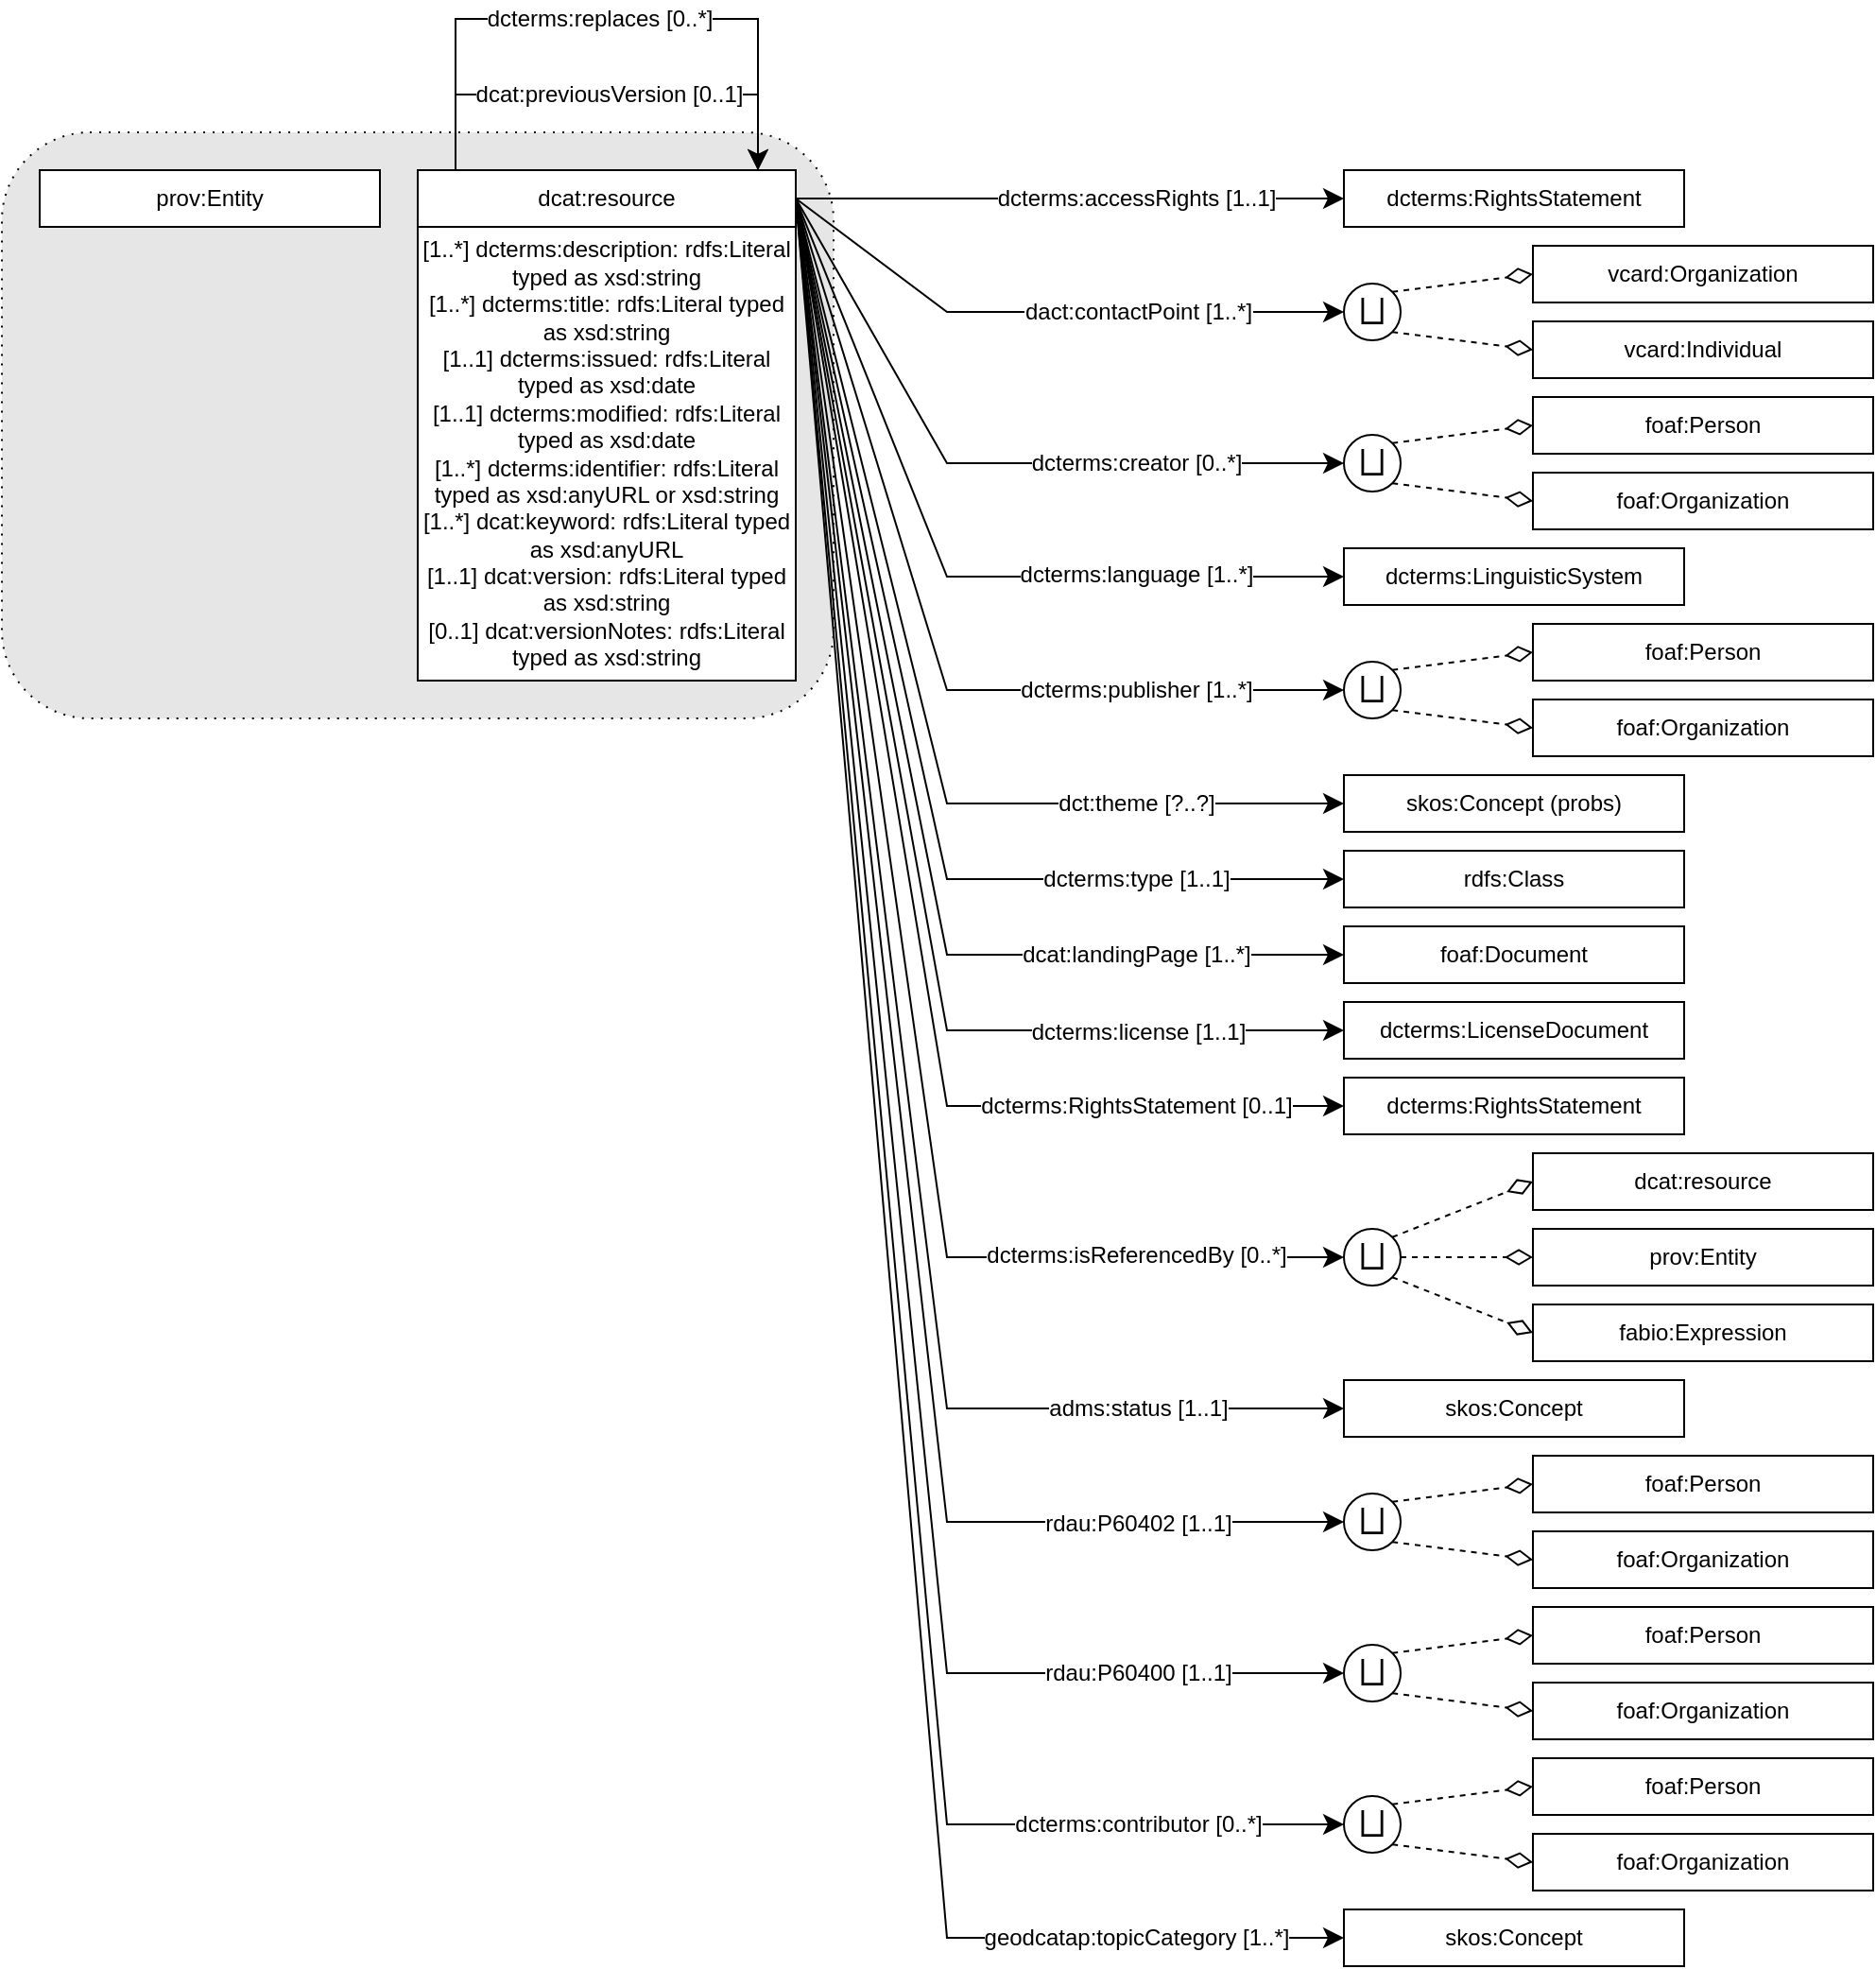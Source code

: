 <mxfile version="26.0.9" pages="2">
  <diagram name="Page-1" id="SzmMwvYjo2_tDRgzkFQ2">
    <mxGraphModel dx="2261" dy="884" grid="1" gridSize="10" guides="1" tooltips="1" connect="1" arrows="1" fold="1" page="1" pageScale="1" pageWidth="827" pageHeight="1169" math="0" shadow="0">
      <root>
        <mxCell id="0" />
        <mxCell id="1" parent="0" />
        <mxCell id="SjGbqMPoIrOMk5xAmUnZ-7" value="" style="rounded=1;whiteSpace=wrap;html=1;snapToPoint=1;points=[[0.1,0],[0.2,0],[0.3,0],[0.4,0],[0.5,0],[0.6,0],[0.7,0],[0.8,0],[0.9,0],[0,0.1],[0,0.3],[0,0.5],[0,0.7],[0,0.9],[0.1,1],[0.2,1],[0.3,1],[0.4,1],[0.5,1],[0.6,1],[0.7,1],[0.8,1],[0.9,1],[1,0.1],[1,0.3],[1,0.5],[1,0.7],[1,0.9]];fillColor=#E6E6E6;dashed=1;dashPattern=1 4;" vertex="1" parent="1">
          <mxGeometry x="-200" y="180" width="440" height="310" as="geometry" />
        </mxCell>
        <mxCell id="umWT4CQzPr7KXGaEn9dq-6" value="" style="endArrow=classic;html=1;exitX=1;exitY=0.5;exitDx=0;exitDy=0;entryX=0;entryY=0.5;entryDx=0;entryDy=0;endSize=8;arcSize=0;rounded=0;" parent="1" source="umWT4CQzPr7KXGaEn9dq-2" target="umWT4CQzPr7KXGaEn9dq-10" edge="1">
          <mxGeometry width="50" height="50" relative="1" as="geometry">
            <mxPoint x="219" y="225" as="sourcePoint" />
            <mxPoint x="409" y="225" as="targetPoint" />
          </mxGeometry>
        </mxCell>
        <mxCell id="umWT4CQzPr7KXGaEn9dq-7" value="&lt;div&gt;dcterms:accessRights [1..1]&lt;/div&gt;" style="text;html=1;align=center;verticalAlign=middle;resizable=0;points=[];labelBackgroundColor=#ffffff;" parent="umWT4CQzPr7KXGaEn9dq-6" vertex="1" connectable="0">
          <mxGeometry x="-0.127" relative="1" as="geometry">
            <mxPoint x="53" as="offset" />
          </mxGeometry>
        </mxCell>
        <mxCell id="umWT4CQzPr7KXGaEn9dq-12" value="" style="endArrow=classic;html=1;exitX=1;exitY=0.5;exitDx=0;exitDy=0;entryX=0;entryY=0.5;entryDx=0;entryDy=0;endSize=8;arcSize=0;rounded=0;" parent="1" source="umWT4CQzPr7KXGaEn9dq-2" target="umWT4CQzPr7KXGaEn9dq-17" edge="1">
          <mxGeometry width="50" height="50" relative="1" as="geometry">
            <mxPoint x="220" y="295" as="sourcePoint" />
            <mxPoint x="410" y="295" as="targetPoint" />
            <Array as="points">
              <mxPoint x="300" y="275" />
            </Array>
          </mxGeometry>
        </mxCell>
        <mxCell id="umWT4CQzPr7KXGaEn9dq-13" value="&lt;div&gt;dact:contactPoint [1..*]&lt;/div&gt;" style="text;html=1;align=center;verticalAlign=middle;resizable=0;points=[];labelBackgroundColor=#ffffff;" parent="umWT4CQzPr7KXGaEn9dq-12" vertex="1" connectable="0">
          <mxGeometry x="-0.127" relative="1" as="geometry">
            <mxPoint x="65" as="offset" />
          </mxGeometry>
        </mxCell>
        <mxCell id="MMTcVOcszVxUp90W63KL-1" value="" style="endArrow=classic;html=1;exitX=1;exitY=0.5;exitDx=0;exitDy=0;endSize=8;arcSize=0;rounded=0;entryX=0;entryY=0.5;entryDx=0;entryDy=0;" parent="1" source="umWT4CQzPr7KXGaEn9dq-2" target="MMTcVOcszVxUp90W63KL-10" edge="1">
          <mxGeometry width="50" height="50" relative="1" as="geometry">
            <mxPoint x="230" y="225" as="sourcePoint" />
            <mxPoint x="480" y="590" as="targetPoint" />
            <Array as="points">
              <mxPoint x="300" y="355" />
            </Array>
          </mxGeometry>
        </mxCell>
        <mxCell id="MMTcVOcszVxUp90W63KL-2" value="&lt;div&gt;dcterms:creator [0..*]&lt;/div&gt;" style="text;html=1;align=center;verticalAlign=middle;resizable=0;points=[];labelBackgroundColor=#ffffff;" parent="MMTcVOcszVxUp90W63KL-1" vertex="1" connectable="0">
          <mxGeometry x="-0.127" relative="1" as="geometry">
            <mxPoint x="99" as="offset" />
          </mxGeometry>
        </mxCell>
        <mxCell id="MMTcVOcszVxUp90W63KL-5" value="foaf:Organization" style="rounded=0;whiteSpace=wrap;html=1;snapToPoint=1;points=[[0.1,0],[0.2,0],[0.3,0],[0.4,0],[0.5,0],[0.6,0],[0.7,0],[0.8,0],[0.9,0],[0,0.1],[0,0.3],[0,0.5],[0,0.7],[0,0.9],[0.1,1],[0.2,1],[0.3,1],[0.4,1],[0.5,1],[0.6,1],[0.7,1],[0.8,1],[0.9,1],[1,0.1],[1,0.3],[1,0.5],[1,0.7],[1,0.9]];" parent="1" vertex="1">
          <mxGeometry x="610" y="360" width="180" height="30" as="geometry" />
        </mxCell>
        <mxCell id="MMTcVOcszVxUp90W63KL-8" value="foaf:Person" style="rounded=0;whiteSpace=wrap;html=1;snapToPoint=1;points=[[0.1,0],[0.2,0],[0.3,0],[0.4,0],[0.5,0],[0.6,0],[0.7,0],[0.8,0],[0.9,0],[0,0.1],[0,0.3],[0,0.5],[0,0.7],[0,0.9],[0.1,1],[0.2,1],[0.3,1],[0.4,1],[0.5,1],[0.6,1],[0.7,1],[0.8,1],[0.9,1],[1,0.1],[1,0.3],[1,0.5],[1,0.7],[1,0.9]];" parent="1" vertex="1">
          <mxGeometry x="610" y="320" width="180" height="30" as="geometry" />
        </mxCell>
        <mxCell id="umWT4CQzPr7KXGaEn9dq-16" value="vcard:Individual" style="rounded=0;whiteSpace=wrap;html=1;snapToPoint=1;points=[[0.1,0],[0.2,0],[0.3,0],[0.4,0],[0.5,0],[0.6,0],[0.7,0],[0.8,0],[0.9,0],[0,0.1],[0,0.3],[0,0.5],[0,0.7],[0,0.9],[0.1,1],[0.2,1],[0.3,1],[0.4,1],[0.5,1],[0.6,1],[0.7,1],[0.8,1],[0.9,1],[1,0.1],[1,0.3],[1,0.5],[1,0.7],[1,0.9]];" parent="1" vertex="1">
          <mxGeometry x="610" y="280" width="180" height="30" as="geometry" />
        </mxCell>
        <mxCell id="umWT4CQzPr7KXGaEn9dq-10" value="dcterms:RightsStatement" style="rounded=0;whiteSpace=wrap;html=1;snapToPoint=1;points=[[0.1,0],[0.2,0],[0.3,0],[0.4,0],[0.5,0],[0.6,0],[0.7,0],[0.8,0],[0.9,0],[0,0.1],[0,0.3],[0,0.5],[0,0.7],[0,0.9],[0.1,1],[0.2,1],[0.3,1],[0.4,1],[0.5,1],[0.6,1],[0.7,1],[0.8,1],[0.9,1],[1,0.1],[1,0.3],[1,0.5],[1,0.7],[1,0.9]];" parent="1" vertex="1">
          <mxGeometry x="510" y="200" width="180" height="30" as="geometry" />
        </mxCell>
        <mxCell id="umWT4CQzPr7KXGaEn9dq-24" value="vcard:Organization" style="rounded=0;whiteSpace=wrap;html=1;snapToPoint=1;points=[[0.1,0],[0.2,0],[0.3,0],[0.4,0],[0.5,0],[0.6,0],[0.7,0],[0.8,0],[0.9,0],[0,0.1],[0,0.3],[0,0.5],[0,0.7],[0,0.9],[0.1,1],[0.2,1],[0.3,1],[0.4,1],[0.5,1],[0.6,1],[0.7,1],[0.8,1],[0.9,1],[1,0.1],[1,0.3],[1,0.5],[1,0.7],[1,0.9]];" parent="1" vertex="1">
          <mxGeometry x="610" y="240" width="180" height="30" as="geometry" />
        </mxCell>
        <mxCell id="Jf8K7NB9ZICqQrIBF7vX-12" value="" style="group" parent="1" vertex="1" connectable="0">
          <mxGeometry x="20" y="200" width="200" height="270" as="geometry" />
        </mxCell>
        <mxCell id="umWT4CQzPr7KXGaEn9dq-1" value="[1..*] dcterms:description:&amp;nbsp;rdfs:Literal typed as xsd:string&lt;div&gt;[1..*] dcterms:title:&amp;nbsp;rdfs:Literal typed as xsd:string&lt;br&gt;&lt;/div&gt;&lt;div&gt;[1..1] dcterms:issued:&amp;nbsp;rdfs:Literal typed as xsd:date&lt;br&gt;&lt;/div&gt;&lt;div&gt;[1..1] dcterms:modified:&amp;nbsp;rdfs:Literal typed as xsd:date&lt;br&gt;&lt;/div&gt;&lt;div&gt;[1..*] dcterms:identifier:&amp;nbsp;rdfs:Literal typed as xsd:anyURL or xsd:string&lt;/div&gt;&lt;div&gt;[1..*] dcat:keyword:&amp;nbsp;rdfs:Literal typed as xsd:anyURL&lt;br&gt;&lt;/div&gt;&lt;div&gt;[1..1] dcat:version:&amp;nbsp;rdfs:Literal typed as xsd:string&lt;br&gt;&lt;/div&gt;&lt;div&gt;[0..1] dcat:versionNotes:&amp;nbsp;rdfs:Literal typed as xsd:string&lt;br&gt;&lt;/div&gt;" style="rounded=0;whiteSpace=wrap;html=1;snapToPoint=1;points=[[0.1,0],[0.2,0],[0.3,0],[0.4,0],[0.5,0],[0.6,0],[0.7,0],[0.8,0],[0.9,0],[0,0.1],[0,0.3],[0,0.5],[0,0.7],[0,0.9],[0.1,1],[0.2,1],[0.3,1],[0.4,1],[0.5,1],[0.6,1],[0.7,1],[0.8,1],[0.9,1],[1,0.1],[1,0.3],[1,0.5],[1,0.7],[1,0.9]];" parent="Jf8K7NB9ZICqQrIBF7vX-12" vertex="1">
          <mxGeometry y="30" width="200" height="240" as="geometry" />
        </mxCell>
        <mxCell id="umWT4CQzPr7KXGaEn9dq-2" value="dcat:resource" style="rounded=0;whiteSpace=wrap;html=1;snapToPoint=1;points=[[0.1,0],[0.2,0],[0.3,0],[0.4,0],[0.5,0],[0.6,0],[0.7,0],[0.8,0],[0.9,0],[0,0.1],[0,0.3],[0,0.5],[0,0.7],[0,0.9],[0.1,1],[0.2,1],[0.3,1],[0.4,1],[0.5,1],[0.6,1],[0.7,1],[0.8,1],[0.9,1],[1,0.1],[1,0.3],[1,0.5],[1,0.7],[1,0.9]];" parent="Jf8K7NB9ZICqQrIBF7vX-12" vertex="1">
          <mxGeometry width="200" height="30" as="geometry" />
        </mxCell>
        <mxCell id="Jf8K7NB9ZICqQrIBF7vX-48" value="" style="endArrow=classic;html=1;exitX=0.1;exitY=0;exitDx=0;exitDy=0;endSize=8;arcSize=0;rounded=0;entryX=0.9;entryY=0;entryDx=0;entryDy=0;" parent="Jf8K7NB9ZICqQrIBF7vX-12" source="umWT4CQzPr7KXGaEn9dq-2" target="umWT4CQzPr7KXGaEn9dq-2" edge="1">
          <mxGeometry width="50" height="50" relative="1" as="geometry">
            <mxPoint x="19.048" y="-110" as="sourcePoint" />
            <mxPoint x="171.429" y="-100" as="targetPoint" />
            <Array as="points">
              <mxPoint x="20" y="-40" />
              <mxPoint x="180" y="-40" />
            </Array>
          </mxGeometry>
        </mxCell>
        <mxCell id="Jf8K7NB9ZICqQrIBF7vX-49" value="&lt;div&gt;dcat:previousVersion [0..1]&lt;/div&gt;" style="text;html=1;align=center;verticalAlign=middle;resizable=0;points=[];labelBackgroundColor=#ffffff;" parent="Jf8K7NB9ZICqQrIBF7vX-48" vertex="1" connectable="0">
          <mxGeometry x="-0.127" relative="1" as="geometry">
            <mxPoint x="16" as="offset" />
          </mxGeometry>
        </mxCell>
        <mxCell id="Jf8K7NB9ZICqQrIBF7vX-50" value="" style="endArrow=classic;html=1;exitX=0.1;exitY=0;exitDx=0;exitDy=0;endSize=8;arcSize=0;rounded=0;entryX=0.9;entryY=0;entryDx=0;entryDy=0;" parent="Jf8K7NB9ZICqQrIBF7vX-12" source="umWT4CQzPr7KXGaEn9dq-2" target="umWT4CQzPr7KXGaEn9dq-2" edge="1">
          <mxGeometry width="50" height="50" relative="1" as="geometry">
            <mxPoint x="29.524" y="10" as="sourcePoint" />
            <mxPoint x="189.524" y="10" as="targetPoint" />
            <Array as="points">
              <mxPoint x="20" y="-80" />
              <mxPoint x="180" y="-80" />
            </Array>
          </mxGeometry>
        </mxCell>
        <mxCell id="Jf8K7NB9ZICqQrIBF7vX-51" value="&lt;div&gt;dcterms:replaces [0..*]&lt;/div&gt;" style="text;html=1;align=center;verticalAlign=middle;resizable=0;points=[];labelBackgroundColor=#ffffff;" parent="Jf8K7NB9ZICqQrIBF7vX-50" vertex="1" connectable="0">
          <mxGeometry x="-0.127" relative="1" as="geometry">
            <mxPoint x="16" as="offset" />
          </mxGeometry>
        </mxCell>
        <mxCell id="Jf8K7NB9ZICqQrIBF7vX-13" value="" style="endArrow=classic;html=1;exitX=1;exitY=0.5;exitDx=0;exitDy=0;entryX=0;entryY=0.5;entryDx=0;entryDy=0;endSize=8;arcSize=0;rounded=0;" parent="1" source="umWT4CQzPr7KXGaEn9dq-2" target="Jf8K7NB9ZICqQrIBF7vX-15" edge="1">
          <mxGeometry width="50" height="50" relative="1" as="geometry">
            <mxPoint x="230" y="415" as="sourcePoint" />
            <mxPoint x="419" y="425" as="targetPoint" />
            <Array as="points">
              <mxPoint x="300" y="415" />
            </Array>
          </mxGeometry>
        </mxCell>
        <mxCell id="Jf8K7NB9ZICqQrIBF7vX-14" value="&lt;div&gt;dcterms:language [1..*]&lt;/div&gt;" style="text;html=1;align=center;verticalAlign=middle;resizable=0;points=[];labelBackgroundColor=#ffffff;" parent="Jf8K7NB9ZICqQrIBF7vX-13" vertex="1" connectable="0">
          <mxGeometry x="-0.127" relative="1" as="geometry">
            <mxPoint x="111" y="27" as="offset" />
          </mxGeometry>
        </mxCell>
        <mxCell id="Jf8K7NB9ZICqQrIBF7vX-15" value="dcterms:LinguisticSystem" style="rounded=0;whiteSpace=wrap;html=1;snapToPoint=1;points=[[0.1,0],[0.2,0],[0.3,0],[0.4,0],[0.5,0],[0.6,0],[0.7,0],[0.8,0],[0.9,0],[0,0.1],[0,0.3],[0,0.5],[0,0.7],[0,0.9],[0.1,1],[0.2,1],[0.3,1],[0.4,1],[0.5,1],[0.6,1],[0.7,1],[0.8,1],[0.9,1],[1,0.1],[1,0.3],[1,0.5],[1,0.7],[1,0.9]];" parent="1" vertex="1">
          <mxGeometry x="510" y="400" width="180" height="30" as="geometry" />
        </mxCell>
        <mxCell id="Jf8K7NB9ZICqQrIBF7vX-16" value="" style="group" parent="1" vertex="1" connectable="0">
          <mxGeometry x="510" y="260" width="30" height="30" as="geometry" />
        </mxCell>
        <mxCell id="umWT4CQzPr7KXGaEn9dq-20" value="" style="endArrow=diamondThin;endSize=12;html=1;fontColor=#000099;exitX=1;exitY=0;exitDx=0;exitDy=0;endFill=0;dashed=1;entryX=0;entryY=0.5;entryDx=0;entryDy=0;arcSize=0;rounded=0;" parent="Jf8K7NB9ZICqQrIBF7vX-16" source="umWT4CQzPr7KXGaEn9dq-17" target="umWT4CQzPr7KXGaEn9dq-24" edge="1">
          <mxGeometry width="50" height="50" relative="1" as="geometry">
            <mxPoint x="-162" y="65" as="sourcePoint" />
            <mxPoint x="53" y="30" as="targetPoint" />
          </mxGeometry>
        </mxCell>
        <mxCell id="umWT4CQzPr7KXGaEn9dq-21" value="" style="endArrow=diamondThin;endSize=12;html=1;fontColor=#000099;exitX=1;exitY=1;exitDx=0;exitDy=0;endFill=0;dashed=1;entryX=0;entryY=0.5;entryDx=0;entryDy=0;arcSize=0;rounded=0;" parent="Jf8K7NB9ZICqQrIBF7vX-16" source="umWT4CQzPr7KXGaEn9dq-17" target="umWT4CQzPr7KXGaEn9dq-16" edge="1">
          <mxGeometry width="50" height="50" relative="1" as="geometry">
            <mxPoint x="21.607" y="54.393" as="sourcePoint" />
            <mxPoint x="53" y="150" as="targetPoint" />
          </mxGeometry>
        </mxCell>
        <mxCell id="umWT4CQzPr7KXGaEn9dq-17" value="&lt;span class=&quot;st&quot;&gt;⨆&lt;/span&gt;" style="ellipse;whiteSpace=wrap;html=1;aspect=fixed;fontSize=17;" parent="Jf8K7NB9ZICqQrIBF7vX-16" vertex="1">
          <mxGeometry width="30" height="30" as="geometry" />
        </mxCell>
        <mxCell id="Jf8K7NB9ZICqQrIBF7vX-17" value="" style="group" parent="1" vertex="1" connectable="0">
          <mxGeometry x="510" y="340" width="30" height="30" as="geometry" />
        </mxCell>
        <mxCell id="MMTcVOcszVxUp90W63KL-11" value="" style="endArrow=diamondThin;endSize=12;html=1;fontColor=#000099;exitX=1;exitY=0;exitDx=0;exitDy=0;endFill=0;dashed=1;entryX=0;entryY=0.5;entryDx=0;entryDy=0;arcSize=0;rounded=0;" parent="Jf8K7NB9ZICqQrIBF7vX-17" source="MMTcVOcszVxUp90W63KL-10" target="MMTcVOcszVxUp90W63KL-8" edge="1">
          <mxGeometry width="50" height="50" relative="1" as="geometry">
            <mxPoint x="-162" y="215" as="sourcePoint" />
            <mxPoint x="53" y="180" as="targetPoint" />
          </mxGeometry>
        </mxCell>
        <mxCell id="MMTcVOcszVxUp90W63KL-12" value="" style="endArrow=diamondThin;endSize=12;html=1;fontColor=#000099;exitX=1;exitY=1;exitDx=0;exitDy=0;endFill=0;dashed=1;entryX=0;entryY=0.5;entryDx=0;entryDy=0;arcSize=0;rounded=0;" parent="Jf8K7NB9ZICqQrIBF7vX-17" source="MMTcVOcszVxUp90W63KL-10" target="MMTcVOcszVxUp90W63KL-5" edge="1">
          <mxGeometry width="50" height="50" relative="1" as="geometry">
            <mxPoint x="21.607" y="204.393" as="sourcePoint" />
            <mxPoint x="53" y="300" as="targetPoint" />
          </mxGeometry>
        </mxCell>
        <mxCell id="MMTcVOcszVxUp90W63KL-10" value="&lt;span class=&quot;st&quot;&gt;⨆&lt;/span&gt;" style="ellipse;whiteSpace=wrap;html=1;aspect=fixed;fontSize=17;" parent="Jf8K7NB9ZICqQrIBF7vX-17" vertex="1">
          <mxGeometry width="30" height="30" as="geometry" />
        </mxCell>
        <mxCell id="Jf8K7NB9ZICqQrIBF7vX-23" value="" style="endArrow=classic;html=1;exitX=1;exitY=0.5;exitDx=0;exitDy=0;endSize=8;arcSize=0;rounded=0;entryX=0;entryY=0.5;entryDx=0;entryDy=0;" parent="1" source="umWT4CQzPr7KXGaEn9dq-2" target="Jf8K7NB9ZICqQrIBF7vX-28" edge="1">
          <mxGeometry width="50" height="50" relative="1" as="geometry">
            <mxPoint x="220" y="334" as="sourcePoint" />
            <mxPoint x="480" y="709" as="targetPoint" />
            <Array as="points">
              <mxPoint x="300" y="475" />
            </Array>
          </mxGeometry>
        </mxCell>
        <mxCell id="Jf8K7NB9ZICqQrIBF7vX-24" value="&lt;div&gt;dcterms:publisher [1..*]&lt;/div&gt;" style="text;html=1;align=center;verticalAlign=middle;resizable=0;points=[];labelBackgroundColor=#ffffff;" parent="Jf8K7NB9ZICqQrIBF7vX-23" vertex="1" connectable="0">
          <mxGeometry x="-0.127" relative="1" as="geometry">
            <mxPoint x="118" y="59" as="offset" />
          </mxGeometry>
        </mxCell>
        <mxCell id="Jf8K7NB9ZICqQrIBF7vX-25" value="foaf:Organization" style="rounded=0;whiteSpace=wrap;html=1;snapToPoint=1;points=[[0.1,0],[0.2,0],[0.3,0],[0.4,0],[0.5,0],[0.6,0],[0.7,0],[0.8,0],[0.9,0],[0,0.1],[0,0.3],[0,0.5],[0,0.7],[0,0.9],[0.1,1],[0.2,1],[0.3,1],[0.4,1],[0.5,1],[0.6,1],[0.7,1],[0.8,1],[0.9,1],[1,0.1],[1,0.3],[1,0.5],[1,0.7],[1,0.9]];" parent="1" vertex="1">
          <mxGeometry x="610" y="480" width="180" height="30" as="geometry" />
        </mxCell>
        <mxCell id="Jf8K7NB9ZICqQrIBF7vX-26" value="foaf:Person" style="rounded=0;whiteSpace=wrap;html=1;snapToPoint=1;points=[[0.1,0],[0.2,0],[0.3,0],[0.4,0],[0.5,0],[0.6,0],[0.7,0],[0.8,0],[0.9,0],[0,0.1],[0,0.3],[0,0.5],[0,0.7],[0,0.9],[0.1,1],[0.2,1],[0.3,1],[0.4,1],[0.5,1],[0.6,1],[0.7,1],[0.8,1],[0.9,1],[1,0.1],[1,0.3],[1,0.5],[1,0.7],[1,0.9]];" parent="1" vertex="1">
          <mxGeometry x="610" y="440" width="180" height="30" as="geometry" />
        </mxCell>
        <mxCell id="Jf8K7NB9ZICqQrIBF7vX-27" value="" style="group" parent="1" vertex="1" connectable="0">
          <mxGeometry x="510" y="460" width="30" height="30" as="geometry" />
        </mxCell>
        <mxCell id="Jf8K7NB9ZICqQrIBF7vX-28" value="&lt;span class=&quot;st&quot;&gt;⨆&lt;/span&gt;" style="ellipse;whiteSpace=wrap;html=1;aspect=fixed;fontSize=17;" parent="Jf8K7NB9ZICqQrIBF7vX-27" vertex="1">
          <mxGeometry width="30" height="30" as="geometry" />
        </mxCell>
        <mxCell id="Jf8K7NB9ZICqQrIBF7vX-29" value="" style="endArrow=diamondThin;endSize=12;html=1;fontColor=#000099;exitX=1;exitY=0;exitDx=0;exitDy=0;endFill=0;dashed=1;entryX=0;entryY=0.5;entryDx=0;entryDy=0;arcSize=0;rounded=0;" parent="1" source="Jf8K7NB9ZICqQrIBF7vX-28" target="Jf8K7NB9ZICqQrIBF7vX-26" edge="1">
          <mxGeometry width="50" height="50" relative="1" as="geometry">
            <mxPoint x="348" y="674" as="sourcePoint" />
            <mxPoint x="563" y="639" as="targetPoint" />
          </mxGeometry>
        </mxCell>
        <mxCell id="Jf8K7NB9ZICqQrIBF7vX-30" value="" style="endArrow=diamondThin;endSize=12;html=1;fontColor=#000099;exitX=1;exitY=1;exitDx=0;exitDy=0;endFill=0;dashed=1;entryX=0;entryY=0.5;entryDx=0;entryDy=0;arcSize=0;rounded=0;" parent="1" source="Jf8K7NB9ZICqQrIBF7vX-28" target="Jf8K7NB9ZICqQrIBF7vX-25" edge="1">
          <mxGeometry width="50" height="50" relative="1" as="geometry">
            <mxPoint x="531.607" y="663.393" as="sourcePoint" />
            <mxPoint x="563" y="759" as="targetPoint" />
          </mxGeometry>
        </mxCell>
        <mxCell id="Jf8K7NB9ZICqQrIBF7vX-31" value="" style="endArrow=classic;html=1;exitX=1;exitY=0.5;exitDx=0;exitDy=0;entryX=0;entryY=0.5;entryDx=0;entryDy=0;endSize=8;arcSize=0;rounded=0;" parent="1" source="umWT4CQzPr7KXGaEn9dq-2" target="Jf8K7NB9ZICqQrIBF7vX-33" edge="1">
          <mxGeometry width="50" height="50" relative="1" as="geometry">
            <mxPoint x="220" y="330" as="sourcePoint" />
            <mxPoint x="419" y="540" as="targetPoint" />
            <Array as="points">
              <mxPoint x="300" y="535" />
            </Array>
          </mxGeometry>
        </mxCell>
        <mxCell id="Jf8K7NB9ZICqQrIBF7vX-32" value="&lt;div&gt;dct:theme [?..?]&lt;/div&gt;" style="text;html=1;align=center;verticalAlign=middle;resizable=0;points=[];labelBackgroundColor=#ffffff;" parent="Jf8K7NB9ZICqQrIBF7vX-31" vertex="1" connectable="0">
          <mxGeometry x="-0.127" relative="1" as="geometry">
            <mxPoint x="123" y="91" as="offset" />
          </mxGeometry>
        </mxCell>
        <mxCell id="Jf8K7NB9ZICqQrIBF7vX-33" value="skos:Concept (probs)" style="rounded=0;whiteSpace=wrap;html=1;snapToPoint=1;points=[[0.1,0],[0.2,0],[0.3,0],[0.4,0],[0.5,0],[0.6,0],[0.7,0],[0.8,0],[0.9,0],[0,0.1],[0,0.3],[0,0.5],[0,0.7],[0,0.9],[0.1,1],[0.2,1],[0.3,1],[0.4,1],[0.5,1],[0.6,1],[0.7,1],[0.8,1],[0.9,1],[1,0.1],[1,0.3],[1,0.5],[1,0.7],[1,0.9]];" parent="1" vertex="1">
          <mxGeometry x="510" y="520" width="180" height="30" as="geometry" />
        </mxCell>
        <mxCell id="Jf8K7NB9ZICqQrIBF7vX-34" value="" style="endArrow=classic;html=1;exitX=1;exitY=0.5;exitDx=0;exitDy=0;entryX=0;entryY=0.5;entryDx=0;entryDy=0;endSize=8;arcSize=0;rounded=0;" parent="1" source="umWT4CQzPr7KXGaEn9dq-2" target="Jf8K7NB9ZICqQrIBF7vX-36" edge="1">
          <mxGeometry width="50" height="50" relative="1" as="geometry">
            <mxPoint x="220" y="255" as="sourcePoint" />
            <mxPoint x="419" y="580" as="targetPoint" />
            <Array as="points">
              <mxPoint x="300" y="575" />
            </Array>
          </mxGeometry>
        </mxCell>
        <mxCell id="Jf8K7NB9ZICqQrIBF7vX-35" value="&lt;div&gt;dcterms:type [1..1]&lt;/div&gt;" style="text;html=1;align=center;verticalAlign=middle;resizable=0;points=[];labelBackgroundColor=#ffffff;" parent="Jf8K7NB9ZICqQrIBF7vX-34" vertex="1" connectable="0">
          <mxGeometry x="-0.127" relative="1" as="geometry">
            <mxPoint x="125" y="113" as="offset" />
          </mxGeometry>
        </mxCell>
        <mxCell id="Jf8K7NB9ZICqQrIBF7vX-36" value="rdfs:Class" style="rounded=0;whiteSpace=wrap;html=1;snapToPoint=1;points=[[0.1,0],[0.2,0],[0.3,0],[0.4,0],[0.5,0],[0.6,0],[0.7,0],[0.8,0],[0.9,0],[0,0.1],[0,0.3],[0,0.5],[0,0.7],[0,0.9],[0.1,1],[0.2,1],[0.3,1],[0.4,1],[0.5,1],[0.6,1],[0.7,1],[0.8,1],[0.9,1],[1,0.1],[1,0.3],[1,0.5],[1,0.7],[1,0.9]];" parent="1" vertex="1">
          <mxGeometry x="510" y="560" width="180" height="30" as="geometry" />
        </mxCell>
        <mxCell id="Jf8K7NB9ZICqQrIBF7vX-37" value="" style="endArrow=classic;html=1;exitX=1;exitY=0.5;exitDx=0;exitDy=0;entryX=0;entryY=0.5;entryDx=0;entryDy=0;endSize=8;arcSize=0;rounded=0;" parent="1" source="umWT4CQzPr7KXGaEn9dq-2" target="Jf8K7NB9ZICqQrIBF7vX-39" edge="1">
          <mxGeometry width="50" height="50" relative="1" as="geometry">
            <mxPoint x="220" y="254" as="sourcePoint" />
            <mxPoint x="419" y="619" as="targetPoint" />
            <Array as="points">
              <mxPoint x="300" y="615" />
            </Array>
          </mxGeometry>
        </mxCell>
        <mxCell id="Jf8K7NB9ZICqQrIBF7vX-38" value="&lt;div&gt;dcat:landingPage [1..*]&lt;/div&gt;" style="text;html=1;align=center;verticalAlign=middle;resizable=0;points=[];labelBackgroundColor=#ffffff;" parent="Jf8K7NB9ZICqQrIBF7vX-37" vertex="1" connectable="0">
          <mxGeometry x="-0.127" relative="1" as="geometry">
            <mxPoint x="127" y="135" as="offset" />
          </mxGeometry>
        </mxCell>
        <mxCell id="Jf8K7NB9ZICqQrIBF7vX-39" value="foaf:Document" style="rounded=0;whiteSpace=wrap;html=1;snapToPoint=1;points=[[0.1,0],[0.2,0],[0.3,0],[0.4,0],[0.5,0],[0.6,0],[0.7,0],[0.8,0],[0.9,0],[0,0.1],[0,0.3],[0,0.5],[0,0.7],[0,0.9],[0.1,1],[0.2,1],[0.3,1],[0.4,1],[0.5,1],[0.6,1],[0.7,1],[0.8,1],[0.9,1],[1,0.1],[1,0.3],[1,0.5],[1,0.7],[1,0.9]];" parent="1" vertex="1">
          <mxGeometry x="510" y="600" width="180" height="30" as="geometry" />
        </mxCell>
        <mxCell id="Jf8K7NB9ZICqQrIBF7vX-40" value="" style="endArrow=classic;html=1;exitX=1;exitY=0.5;exitDx=0;exitDy=0;entryX=0;entryY=0.5;entryDx=0;entryDy=0;endSize=8;arcSize=0;rounded=0;" parent="1" source="umWT4CQzPr7KXGaEn9dq-2" target="Jf8K7NB9ZICqQrIBF7vX-42" edge="1">
          <mxGeometry width="50" height="50" relative="1" as="geometry">
            <mxPoint x="220" y="256" as="sourcePoint" />
            <mxPoint x="419" y="660" as="targetPoint" />
            <Array as="points">
              <mxPoint x="300" y="655" />
            </Array>
          </mxGeometry>
        </mxCell>
        <mxCell id="Jf8K7NB9ZICqQrIBF7vX-41" value="&lt;div&gt;dcterms:license [1..1]&lt;/div&gt;" style="text;html=1;align=center;verticalAlign=middle;resizable=0;points=[];labelBackgroundColor=#ffffff;" parent="Jf8K7NB9ZICqQrIBF7vX-40" vertex="1" connectable="0">
          <mxGeometry x="-0.127" relative="1" as="geometry">
            <mxPoint x="129" y="158" as="offset" />
          </mxGeometry>
        </mxCell>
        <mxCell id="Jf8K7NB9ZICqQrIBF7vX-42" value="dcterms:LicenseDocument" style="rounded=0;whiteSpace=wrap;html=1;snapToPoint=1;points=[[0.1,0],[0.2,0],[0.3,0],[0.4,0],[0.5,0],[0.6,0],[0.7,0],[0.8,0],[0.9,0],[0,0.1],[0,0.3],[0,0.5],[0,0.7],[0,0.9],[0.1,1],[0.2,1],[0.3,1],[0.4,1],[0.5,1],[0.6,1],[0.7,1],[0.8,1],[0.9,1],[1,0.1],[1,0.3],[1,0.5],[1,0.7],[1,0.9]];" parent="1" vertex="1">
          <mxGeometry x="510" y="640" width="180" height="30" as="geometry" />
        </mxCell>
        <mxCell id="Jf8K7NB9ZICqQrIBF7vX-43" value="" style="endArrow=classic;html=1;exitX=1;exitY=0.5;exitDx=0;exitDy=0;entryX=0;entryY=0.5;entryDx=0;entryDy=0;endSize=8;arcSize=0;rounded=0;" parent="1" source="umWT4CQzPr7KXGaEn9dq-2" target="Jf8K7NB9ZICqQrIBF7vX-45" edge="1">
          <mxGeometry width="50" height="50" relative="1" as="geometry">
            <mxPoint x="220" y="255" as="sourcePoint" />
            <mxPoint x="419" y="700" as="targetPoint" />
            <Array as="points">
              <mxPoint x="300" y="695" />
            </Array>
          </mxGeometry>
        </mxCell>
        <mxCell id="Jf8K7NB9ZICqQrIBF7vX-44" value="&lt;div&gt;dcterms:RightsStatement [0..1]&lt;/div&gt;" style="text;html=1;align=center;verticalAlign=middle;resizable=0;points=[];labelBackgroundColor=#ffffff;" parent="Jf8K7NB9ZICqQrIBF7vX-43" vertex="1" connectable="0">
          <mxGeometry x="-0.127" relative="1" as="geometry">
            <mxPoint x="130" y="180" as="offset" />
          </mxGeometry>
        </mxCell>
        <mxCell id="Jf8K7NB9ZICqQrIBF7vX-45" value="dcterms:RightsStatement" style="rounded=0;whiteSpace=wrap;html=1;snapToPoint=1;points=[[0.1,0],[0.2,0],[0.3,0],[0.4,0],[0.5,0],[0.6,0],[0.7,0],[0.8,0],[0.9,0],[0,0.1],[0,0.3],[0,0.5],[0,0.7],[0,0.9],[0.1,1],[0.2,1],[0.3,1],[0.4,1],[0.5,1],[0.6,1],[0.7,1],[0.8,1],[0.9,1],[1,0.1],[1,0.3],[1,0.5],[1,0.7],[1,0.9]];" parent="1" vertex="1">
          <mxGeometry x="510" y="680" width="180" height="30" as="geometry" />
        </mxCell>
        <mxCell id="Jf8K7NB9ZICqQrIBF7vX-46" value="" style="endArrow=classic;html=1;exitX=1;exitY=0.5;exitDx=0;exitDy=0;entryX=0;entryY=0.5;entryDx=0;entryDy=0;endSize=8;arcSize=0;rounded=0;" parent="1" source="umWT4CQzPr7KXGaEn9dq-2" edge="1" target="SjGbqMPoIrOMk5xAmUnZ-4">
          <mxGeometry width="50" height="50" relative="1" as="geometry">
            <mxPoint x="220" y="255" as="sourcePoint" />
            <mxPoint x="510" y="735" as="targetPoint" />
            <Array as="points">
              <mxPoint x="300" y="775" />
            </Array>
          </mxGeometry>
        </mxCell>
        <mxCell id="Jf8K7NB9ZICqQrIBF7vX-47" value="&lt;div&gt;dcterms:isReferencedBy [0..*]&lt;/div&gt;" style="text;html=1;align=center;verticalAlign=middle;resizable=0;points=[];labelBackgroundColor=#ffffff;" parent="Jf8K7NB9ZICqQrIBF7vX-46" vertex="1" connectable="0">
          <mxGeometry x="-0.127" relative="1" as="geometry">
            <mxPoint x="132" y="224" as="offset" />
          </mxGeometry>
        </mxCell>
        <mxCell id="SjGbqMPoIrOMk5xAmUnZ-1" value="prov:Entity" style="rounded=0;whiteSpace=wrap;html=1;snapToPoint=1;points=[[0.1,0],[0.2,0],[0.3,0],[0.4,0],[0.5,0],[0.6,0],[0.7,0],[0.8,0],[0.9,0],[0,0.1],[0,0.3],[0,0.5],[0,0.7],[0,0.9],[0.1,1],[0.2,1],[0.3,1],[0.4,1],[0.5,1],[0.6,1],[0.7,1],[0.8,1],[0.9,1],[1,0.1],[1,0.3],[1,0.5],[1,0.7],[1,0.9]];" vertex="1" parent="1">
          <mxGeometry x="610" y="760" width="180" height="30" as="geometry" />
        </mxCell>
        <mxCell id="SjGbqMPoIrOMk5xAmUnZ-2" value="dcat:resource" style="rounded=0;whiteSpace=wrap;html=1;snapToPoint=1;points=[[0.1,0],[0.2,0],[0.3,0],[0.4,0],[0.5,0],[0.6,0],[0.7,0],[0.8,0],[0.9,0],[0,0.1],[0,0.3],[0,0.5],[0,0.7],[0,0.9],[0.1,1],[0.2,1],[0.3,1],[0.4,1],[0.5,1],[0.6,1],[0.7,1],[0.8,1],[0.9,1],[1,0.1],[1,0.3],[1,0.5],[1,0.7],[1,0.9]];" vertex="1" parent="1">
          <mxGeometry x="610" y="720" width="180" height="30" as="geometry" />
        </mxCell>
        <mxCell id="SjGbqMPoIrOMk5xAmUnZ-3" value="" style="group" vertex="1" connectable="0" parent="1">
          <mxGeometry x="510" y="760" width="30" height="30" as="geometry" />
        </mxCell>
        <mxCell id="SjGbqMPoIrOMk5xAmUnZ-4" value="&lt;span class=&quot;st&quot;&gt;⨆&lt;/span&gt;" style="ellipse;whiteSpace=wrap;html=1;aspect=fixed;fontSize=17;" vertex="1" parent="SjGbqMPoIrOMk5xAmUnZ-3">
          <mxGeometry width="30" height="30" as="geometry" />
        </mxCell>
        <mxCell id="SjGbqMPoIrOMk5xAmUnZ-5" value="" style="endArrow=diamondThin;endSize=12;html=1;fontColor=#000099;exitX=1;exitY=0;exitDx=0;exitDy=0;endFill=0;dashed=1;entryX=0;entryY=0.5;entryDx=0;entryDy=0;arcSize=0;rounded=0;" edge="1" parent="1" source="SjGbqMPoIrOMk5xAmUnZ-4" target="SjGbqMPoIrOMk5xAmUnZ-2">
          <mxGeometry width="50" height="50" relative="1" as="geometry">
            <mxPoint x="348" y="954" as="sourcePoint" />
            <mxPoint x="563" y="919" as="targetPoint" />
          </mxGeometry>
        </mxCell>
        <mxCell id="SjGbqMPoIrOMk5xAmUnZ-6" value="" style="endArrow=diamondThin;endSize=12;html=1;fontColor=#000099;exitX=1;exitY=0.5;exitDx=0;exitDy=0;endFill=0;dashed=1;entryX=0;entryY=0.5;entryDx=0;entryDy=0;arcSize=0;rounded=0;" edge="1" parent="1" source="SjGbqMPoIrOMk5xAmUnZ-4" target="SjGbqMPoIrOMk5xAmUnZ-1">
          <mxGeometry width="50" height="50" relative="1" as="geometry">
            <mxPoint x="531.607" y="943.393" as="sourcePoint" />
            <mxPoint x="563" y="1039" as="targetPoint" />
          </mxGeometry>
        </mxCell>
        <mxCell id="SjGbqMPoIrOMk5xAmUnZ-16" value="fabio:Expression" style="rounded=0;whiteSpace=wrap;html=1;snapToPoint=1;points=[[0.1,0],[0.2,0],[0.3,0],[0.4,0],[0.5,0],[0.6,0],[0.7,0],[0.8,0],[0.9,0],[0,0.1],[0,0.3],[0,0.5],[0,0.7],[0,0.9],[0.1,1],[0.2,1],[0.3,1],[0.4,1],[0.5,1],[0.6,1],[0.7,1],[0.8,1],[0.9,1],[1,0.1],[1,0.3],[1,0.5],[1,0.7],[1,0.9]];" vertex="1" parent="1">
          <mxGeometry x="610" y="800" width="180" height="30" as="geometry" />
        </mxCell>
        <mxCell id="SjGbqMPoIrOMk5xAmUnZ-17" value="" style="endArrow=diamondThin;endSize=12;html=1;fontColor=#000099;exitX=1;exitY=1;exitDx=0;exitDy=0;endFill=0;dashed=1;entryX=0;entryY=0.5;entryDx=0;entryDy=0;arcSize=0;rounded=0;" edge="1" parent="1" target="SjGbqMPoIrOMk5xAmUnZ-16" source="SjGbqMPoIrOMk5xAmUnZ-4">
          <mxGeometry width="50" height="50" relative="1" as="geometry">
            <mxPoint x="536" y="806" as="sourcePoint" />
            <mxPoint x="563" y="1079" as="targetPoint" />
          </mxGeometry>
        </mxCell>
        <mxCell id="SjGbqMPoIrOMk5xAmUnZ-18" value="" style="endArrow=classic;html=1;exitX=1;exitY=0.5;exitDx=0;exitDy=0;entryX=0;entryY=0.5;entryDx=0;entryDy=0;endSize=8;arcSize=0;rounded=0;" edge="1" parent="1" target="SjGbqMPoIrOMk5xAmUnZ-20" source="umWT4CQzPr7KXGaEn9dq-2">
          <mxGeometry width="50" height="50" relative="1" as="geometry">
            <mxPoint x="220" y="535" as="sourcePoint" />
            <mxPoint x="419" y="860" as="targetPoint" />
            <Array as="points">
              <mxPoint x="300" y="855" />
            </Array>
          </mxGeometry>
        </mxCell>
        <mxCell id="SjGbqMPoIrOMk5xAmUnZ-19" value="&lt;div&gt;adms:status [1..1]&lt;/div&gt;" style="text;html=1;align=center;verticalAlign=middle;resizable=0;points=[];labelBackgroundColor=#ffffff;" vertex="1" connectable="0" parent="SjGbqMPoIrOMk5xAmUnZ-18">
          <mxGeometry x="-0.127" relative="1" as="geometry">
            <mxPoint x="134" y="270" as="offset" />
          </mxGeometry>
        </mxCell>
        <mxCell id="SjGbqMPoIrOMk5xAmUnZ-20" value="skos:Concept" style="rounded=0;whiteSpace=wrap;html=1;snapToPoint=1;points=[[0.1,0],[0.2,0],[0.3,0],[0.4,0],[0.5,0],[0.6,0],[0.7,0],[0.8,0],[0.9,0],[0,0.1],[0,0.3],[0,0.5],[0,0.7],[0,0.9],[0.1,1],[0.2,1],[0.3,1],[0.4,1],[0.5,1],[0.6,1],[0.7,1],[0.8,1],[0.9,1],[1,0.1],[1,0.3],[1,0.5],[1,0.7],[1,0.9]];" vertex="1" parent="1">
          <mxGeometry x="510" y="840" width="180" height="30" as="geometry" />
        </mxCell>
        <mxCell id="SjGbqMPoIrOMk5xAmUnZ-24" value="" style="endArrow=classic;html=1;exitX=1;exitY=0.5;exitDx=0;exitDy=0;endSize=8;arcSize=0;rounded=0;entryX=0;entryY=0.5;entryDx=0;entryDy=0;" edge="1" parent="1" target="SjGbqMPoIrOMk5xAmUnZ-29" source="umWT4CQzPr7KXGaEn9dq-2">
          <mxGeometry width="50" height="50" relative="1" as="geometry">
            <mxPoint x="220" y="655" as="sourcePoint" />
            <mxPoint x="480" y="1149" as="targetPoint" />
            <Array as="points">
              <mxPoint x="300" y="915" />
            </Array>
          </mxGeometry>
        </mxCell>
        <mxCell id="SjGbqMPoIrOMk5xAmUnZ-25" value="&lt;div&gt;rdau:P60402 [1..1]&lt;/div&gt;" style="text;html=1;align=center;verticalAlign=middle;resizable=0;points=[];labelBackgroundColor=#ffffff;" vertex="1" connectable="0" parent="SjGbqMPoIrOMk5xAmUnZ-24">
          <mxGeometry x="-0.127" relative="1" as="geometry">
            <mxPoint x="135" y="304" as="offset" />
          </mxGeometry>
        </mxCell>
        <mxCell id="SjGbqMPoIrOMk5xAmUnZ-26" value="foaf:Organization" style="rounded=0;whiteSpace=wrap;html=1;snapToPoint=1;points=[[0.1,0],[0.2,0],[0.3,0],[0.4,0],[0.5,0],[0.6,0],[0.7,0],[0.8,0],[0.9,0],[0,0.1],[0,0.3],[0,0.5],[0,0.7],[0,0.9],[0.1,1],[0.2,1],[0.3,1],[0.4,1],[0.5,1],[0.6,1],[0.7,1],[0.8,1],[0.9,1],[1,0.1],[1,0.3],[1,0.5],[1,0.7],[1,0.9]];" vertex="1" parent="1">
          <mxGeometry x="610" y="920" width="180" height="30" as="geometry" />
        </mxCell>
        <mxCell id="SjGbqMPoIrOMk5xAmUnZ-27" value="foaf:Person" style="rounded=0;whiteSpace=wrap;html=1;snapToPoint=1;points=[[0.1,0],[0.2,0],[0.3,0],[0.4,0],[0.5,0],[0.6,0],[0.7,0],[0.8,0],[0.9,0],[0,0.1],[0,0.3],[0,0.5],[0,0.7],[0,0.9],[0.1,1],[0.2,1],[0.3,1],[0.4,1],[0.5,1],[0.6,1],[0.7,1],[0.8,1],[0.9,1],[1,0.1],[1,0.3],[1,0.5],[1,0.7],[1,0.9]];" vertex="1" parent="1">
          <mxGeometry x="610" y="880" width="180" height="30" as="geometry" />
        </mxCell>
        <mxCell id="SjGbqMPoIrOMk5xAmUnZ-28" value="" style="group" vertex="1" connectable="0" parent="1">
          <mxGeometry x="510" y="900" width="30" height="30" as="geometry" />
        </mxCell>
        <mxCell id="SjGbqMPoIrOMk5xAmUnZ-29" value="&lt;span class=&quot;st&quot;&gt;⨆&lt;/span&gt;" style="ellipse;whiteSpace=wrap;html=1;aspect=fixed;fontSize=17;" vertex="1" parent="SjGbqMPoIrOMk5xAmUnZ-28">
          <mxGeometry width="30" height="30" as="geometry" />
        </mxCell>
        <mxCell id="SjGbqMPoIrOMk5xAmUnZ-30" value="" style="endArrow=diamondThin;endSize=12;html=1;fontColor=#000099;exitX=1;exitY=0;exitDx=0;exitDy=0;endFill=0;dashed=1;entryX=0;entryY=0.5;entryDx=0;entryDy=0;arcSize=0;rounded=0;" edge="1" parent="1" source="SjGbqMPoIrOMk5xAmUnZ-29" target="SjGbqMPoIrOMk5xAmUnZ-27">
          <mxGeometry width="50" height="50" relative="1" as="geometry">
            <mxPoint x="348" y="1114" as="sourcePoint" />
            <mxPoint x="563" y="1079" as="targetPoint" />
          </mxGeometry>
        </mxCell>
        <mxCell id="SjGbqMPoIrOMk5xAmUnZ-31" value="" style="endArrow=diamondThin;endSize=12;html=1;fontColor=#000099;exitX=1;exitY=1;exitDx=0;exitDy=0;endFill=0;dashed=1;entryX=0;entryY=0.5;entryDx=0;entryDy=0;arcSize=0;rounded=0;" edge="1" parent="1" source="SjGbqMPoIrOMk5xAmUnZ-29" target="SjGbqMPoIrOMk5xAmUnZ-26">
          <mxGeometry width="50" height="50" relative="1" as="geometry">
            <mxPoint x="531.607" y="1103.393" as="sourcePoint" />
            <mxPoint x="563" y="1199" as="targetPoint" />
          </mxGeometry>
        </mxCell>
        <mxCell id="SjGbqMPoIrOMk5xAmUnZ-32" value="" style="endArrow=classic;html=1;exitX=1;exitY=0.5;exitDx=0;exitDy=0;endSize=8;arcSize=0;rounded=0;entryX=0;entryY=0.5;entryDx=0;entryDy=0;" edge="1" parent="1" target="SjGbqMPoIrOMk5xAmUnZ-37" source="umWT4CQzPr7KXGaEn9dq-2">
          <mxGeometry width="50" height="50" relative="1" as="geometry">
            <mxPoint x="220" y="735" as="sourcePoint" />
            <mxPoint x="480" y="1229" as="targetPoint" />
            <Array as="points">
              <mxPoint x="300" y="995" />
            </Array>
          </mxGeometry>
        </mxCell>
        <mxCell id="SjGbqMPoIrOMk5xAmUnZ-33" value="&lt;div&gt;rdau:P60400 [1..1]&lt;/div&gt;" style="text;html=1;align=center;verticalAlign=middle;resizable=0;points=[];labelBackgroundColor=#ffffff;" vertex="1" connectable="0" parent="SjGbqMPoIrOMk5xAmUnZ-32">
          <mxGeometry x="-0.127" relative="1" as="geometry">
            <mxPoint x="136" y="348" as="offset" />
          </mxGeometry>
        </mxCell>
        <mxCell id="SjGbqMPoIrOMk5xAmUnZ-34" value="foaf:Organization" style="rounded=0;whiteSpace=wrap;html=1;snapToPoint=1;points=[[0.1,0],[0.2,0],[0.3,0],[0.4,0],[0.5,0],[0.6,0],[0.7,0],[0.8,0],[0.9,0],[0,0.1],[0,0.3],[0,0.5],[0,0.7],[0,0.9],[0.1,1],[0.2,1],[0.3,1],[0.4,1],[0.5,1],[0.6,1],[0.7,1],[0.8,1],[0.9,1],[1,0.1],[1,0.3],[1,0.5],[1,0.7],[1,0.9]];" vertex="1" parent="1">
          <mxGeometry x="610" y="1000" width="180" height="30" as="geometry" />
        </mxCell>
        <mxCell id="SjGbqMPoIrOMk5xAmUnZ-35" value="foaf:Person" style="rounded=0;whiteSpace=wrap;html=1;snapToPoint=1;points=[[0.1,0],[0.2,0],[0.3,0],[0.4,0],[0.5,0],[0.6,0],[0.7,0],[0.8,0],[0.9,0],[0,0.1],[0,0.3],[0,0.5],[0,0.7],[0,0.9],[0.1,1],[0.2,1],[0.3,1],[0.4,1],[0.5,1],[0.6,1],[0.7,1],[0.8,1],[0.9,1],[1,0.1],[1,0.3],[1,0.5],[1,0.7],[1,0.9]];" vertex="1" parent="1">
          <mxGeometry x="610" y="960" width="180" height="30" as="geometry" />
        </mxCell>
        <mxCell id="SjGbqMPoIrOMk5xAmUnZ-36" value="" style="group" vertex="1" connectable="0" parent="1">
          <mxGeometry x="510" y="980" width="30" height="30" as="geometry" />
        </mxCell>
        <mxCell id="SjGbqMPoIrOMk5xAmUnZ-37" value="&lt;span class=&quot;st&quot;&gt;⨆&lt;/span&gt;" style="ellipse;whiteSpace=wrap;html=1;aspect=fixed;fontSize=17;" vertex="1" parent="SjGbqMPoIrOMk5xAmUnZ-36">
          <mxGeometry width="30" height="30" as="geometry" />
        </mxCell>
        <mxCell id="SjGbqMPoIrOMk5xAmUnZ-38" value="" style="endArrow=diamondThin;endSize=12;html=1;fontColor=#000099;exitX=1;exitY=0;exitDx=0;exitDy=0;endFill=0;dashed=1;entryX=0;entryY=0.5;entryDx=0;entryDy=0;arcSize=0;rounded=0;" edge="1" parent="1" source="SjGbqMPoIrOMk5xAmUnZ-37" target="SjGbqMPoIrOMk5xAmUnZ-35">
          <mxGeometry width="50" height="50" relative="1" as="geometry">
            <mxPoint x="348" y="1194" as="sourcePoint" />
            <mxPoint x="563" y="1159" as="targetPoint" />
          </mxGeometry>
        </mxCell>
        <mxCell id="SjGbqMPoIrOMk5xAmUnZ-39" value="" style="endArrow=diamondThin;endSize=12;html=1;fontColor=#000099;exitX=1;exitY=1;exitDx=0;exitDy=0;endFill=0;dashed=1;entryX=0;entryY=0.5;entryDx=0;entryDy=0;arcSize=0;rounded=0;" edge="1" parent="1" source="SjGbqMPoIrOMk5xAmUnZ-37" target="SjGbqMPoIrOMk5xAmUnZ-34">
          <mxGeometry width="50" height="50" relative="1" as="geometry">
            <mxPoint x="531.607" y="1183.393" as="sourcePoint" />
            <mxPoint x="563" y="1279" as="targetPoint" />
          </mxGeometry>
        </mxCell>
        <mxCell id="SjGbqMPoIrOMk5xAmUnZ-40" value="" style="endArrow=classic;html=1;exitX=1;exitY=0.5;exitDx=0;exitDy=0;endSize=8;arcSize=0;rounded=0;entryX=0;entryY=0.5;entryDx=0;entryDy=0;" edge="1" parent="1" target="SjGbqMPoIrOMk5xAmUnZ-45" source="umWT4CQzPr7KXGaEn9dq-2">
          <mxGeometry width="50" height="50" relative="1" as="geometry">
            <mxPoint x="220" y="815" as="sourcePoint" />
            <mxPoint x="480" y="1309" as="targetPoint" />
            <Array as="points">
              <mxPoint x="300" y="1075" />
            </Array>
          </mxGeometry>
        </mxCell>
        <mxCell id="SjGbqMPoIrOMk5xAmUnZ-41" value="&lt;div&gt;dcterms:contributor [0..*]&lt;/div&gt;" style="text;html=1;align=center;verticalAlign=middle;resizable=0;points=[];labelBackgroundColor=#ffffff;" vertex="1" connectable="0" parent="SjGbqMPoIrOMk5xAmUnZ-40">
          <mxGeometry x="-0.127" relative="1" as="geometry">
            <mxPoint x="137" y="393" as="offset" />
          </mxGeometry>
        </mxCell>
        <mxCell id="SjGbqMPoIrOMk5xAmUnZ-42" value="foaf:Organization" style="rounded=0;whiteSpace=wrap;html=1;snapToPoint=1;points=[[0.1,0],[0.2,0],[0.3,0],[0.4,0],[0.5,0],[0.6,0],[0.7,0],[0.8,0],[0.9,0],[0,0.1],[0,0.3],[0,0.5],[0,0.7],[0,0.9],[0.1,1],[0.2,1],[0.3,1],[0.4,1],[0.5,1],[0.6,1],[0.7,1],[0.8,1],[0.9,1],[1,0.1],[1,0.3],[1,0.5],[1,0.7],[1,0.9]];" vertex="1" parent="1">
          <mxGeometry x="610" y="1080" width="180" height="30" as="geometry" />
        </mxCell>
        <mxCell id="SjGbqMPoIrOMk5xAmUnZ-43" value="foaf:Person" style="rounded=0;whiteSpace=wrap;html=1;snapToPoint=1;points=[[0.1,0],[0.2,0],[0.3,0],[0.4,0],[0.5,0],[0.6,0],[0.7,0],[0.8,0],[0.9,0],[0,0.1],[0,0.3],[0,0.5],[0,0.7],[0,0.9],[0.1,1],[0.2,1],[0.3,1],[0.4,1],[0.5,1],[0.6,1],[0.7,1],[0.8,1],[0.9,1],[1,0.1],[1,0.3],[1,0.5],[1,0.7],[1,0.9]];" vertex="1" parent="1">
          <mxGeometry x="610" y="1040" width="180" height="30" as="geometry" />
        </mxCell>
        <mxCell id="SjGbqMPoIrOMk5xAmUnZ-44" value="" style="group" vertex="1" connectable="0" parent="1">
          <mxGeometry x="510" y="1060" width="30" height="30" as="geometry" />
        </mxCell>
        <mxCell id="SjGbqMPoIrOMk5xAmUnZ-45" value="&lt;span class=&quot;st&quot;&gt;⨆&lt;/span&gt;" style="ellipse;whiteSpace=wrap;html=1;aspect=fixed;fontSize=17;" vertex="1" parent="SjGbqMPoIrOMk5xAmUnZ-44">
          <mxGeometry width="30" height="30" as="geometry" />
        </mxCell>
        <mxCell id="SjGbqMPoIrOMk5xAmUnZ-46" value="" style="endArrow=diamondThin;endSize=12;html=1;fontColor=#000099;exitX=1;exitY=0;exitDx=0;exitDy=0;endFill=0;dashed=1;entryX=0;entryY=0.5;entryDx=0;entryDy=0;arcSize=0;rounded=0;" edge="1" parent="1" source="SjGbqMPoIrOMk5xAmUnZ-45" target="SjGbqMPoIrOMk5xAmUnZ-43">
          <mxGeometry width="50" height="50" relative="1" as="geometry">
            <mxPoint x="348" y="1274" as="sourcePoint" />
            <mxPoint x="563" y="1239" as="targetPoint" />
          </mxGeometry>
        </mxCell>
        <mxCell id="SjGbqMPoIrOMk5xAmUnZ-47" value="" style="endArrow=diamondThin;endSize=12;html=1;fontColor=#000099;exitX=1;exitY=1;exitDx=0;exitDy=0;endFill=0;dashed=1;entryX=0;entryY=0.5;entryDx=0;entryDy=0;arcSize=0;rounded=0;" edge="1" parent="1" source="SjGbqMPoIrOMk5xAmUnZ-45" target="SjGbqMPoIrOMk5xAmUnZ-42">
          <mxGeometry width="50" height="50" relative="1" as="geometry">
            <mxPoint x="531.607" y="1263.393" as="sourcePoint" />
            <mxPoint x="563" y="1359" as="targetPoint" />
          </mxGeometry>
        </mxCell>
        <mxCell id="SjGbqMPoIrOMk5xAmUnZ-48" value="" style="endArrow=classic;html=1;exitX=1;exitY=0.5;exitDx=0;exitDy=0;entryX=0;entryY=0.5;entryDx=0;entryDy=0;endSize=8;arcSize=0;rounded=0;" edge="1" parent="1" target="SjGbqMPoIrOMk5xAmUnZ-50" source="umWT4CQzPr7KXGaEn9dq-2">
          <mxGeometry width="50" height="50" relative="1" as="geometry">
            <mxPoint x="220" y="495" as="sourcePoint" />
            <mxPoint x="419" y="1140" as="targetPoint" />
            <Array as="points">
              <mxPoint x="300" y="1135" />
            </Array>
          </mxGeometry>
        </mxCell>
        <mxCell id="SjGbqMPoIrOMk5xAmUnZ-49" value="&lt;div&gt;geodcatap:topicCategory [1..*]&lt;/div&gt;" style="text;html=1;align=center;verticalAlign=middle;resizable=0;points=[];labelBackgroundColor=#ffffff;" vertex="1" connectable="0" parent="SjGbqMPoIrOMk5xAmUnZ-48">
          <mxGeometry x="-0.127" relative="1" as="geometry">
            <mxPoint x="137" y="427" as="offset" />
          </mxGeometry>
        </mxCell>
        <mxCell id="SjGbqMPoIrOMk5xAmUnZ-50" value="skos:Concept" style="rounded=0;whiteSpace=wrap;html=1;snapToPoint=1;points=[[0.1,0],[0.2,0],[0.3,0],[0.4,0],[0.5,0],[0.6,0],[0.7,0],[0.8,0],[0.9,0],[0,0.1],[0,0.3],[0,0.5],[0,0.7],[0,0.9],[0.1,1],[0.2,1],[0.3,1],[0.4,1],[0.5,1],[0.6,1],[0.7,1],[0.8,1],[0.9,1],[1,0.1],[1,0.3],[1,0.5],[1,0.7],[1,0.9]];" vertex="1" parent="1">
          <mxGeometry x="510" y="1120" width="180" height="30" as="geometry" />
        </mxCell>
        <mxCell id="SjGbqMPoIrOMk5xAmUnZ-15" value="prov:Entity" style="rounded=0;whiteSpace=wrap;html=1;snapToPoint=1;points=[[0.1,0],[0.2,0],[0.3,0],[0.4,0],[0.5,0],[0.6,0],[0.7,0],[0.8,0],[0.9,0],[0,0.1],[0,0.3],[0,0.5],[0,0.7],[0,0.9],[0.1,1],[0.2,1],[0.3,1],[0.4,1],[0.5,1],[0.6,1],[0.7,1],[0.8,1],[0.9,1],[1,0.1],[1,0.3],[1,0.5],[1,0.7],[1,0.9]];" vertex="1" parent="1">
          <mxGeometry x="-180" y="200" width="180" height="30" as="geometry" />
        </mxCell>
      </root>
    </mxGraphModel>
  </diagram>
  <diagram id="eZmxuD9k4BxatvHruKP8" name="Page-2">
    <mxGraphModel dx="915" dy="917" grid="1" gridSize="10" guides="1" tooltips="1" connect="1" arrows="1" fold="1" page="1" pageScale="1" pageWidth="827" pageHeight="1169" math="0" shadow="0">
      <root>
        <mxCell id="0" />
        <mxCell id="1" parent="0" />
        <mxCell id="LZrPDT-kC_wbpLW_LM31-1" value="" style="endArrow=classic;html=1;exitX=1;exitY=0.5;exitDx=0;exitDy=0;entryX=0;entryY=0.5;entryDx=0;entryDy=0;endSize=8;arcSize=0;rounded=0;" edge="1" parent="1" target="LZrPDT-kC_wbpLW_LM31-5">
          <mxGeometry width="50" height="50" relative="1" as="geometry">
            <mxPoint x="660" y="285" as="sourcePoint" />
            <mxPoint x="850" y="290" as="targetPoint" />
          </mxGeometry>
        </mxCell>
        <mxCell id="LZrPDT-kC_wbpLW_LM31-2" value="&lt;div&gt;vcard:hasAddress [0..1]&lt;/div&gt;" style="text;html=1;align=center;verticalAlign=middle;resizable=0;points=[];labelBackgroundColor=#ffffff;" vertex="1" connectable="0" parent="LZrPDT-kC_wbpLW_LM31-1">
          <mxGeometry x="-0.127" relative="1" as="geometry">
            <mxPoint as="offset" />
          </mxGeometry>
        </mxCell>
        <mxCell id="LZrPDT-kC_wbpLW_LM31-3" value="" style="group" vertex="1" connectable="0" parent="1">
          <mxGeometry x="920" y="270" width="180" height="180" as="geometry" />
        </mxCell>
        <mxCell id="LZrPDT-kC_wbpLW_LM31-4" value="[0..1] vcard:street-address: rdfs:Literal typed as xsd:string&lt;div&gt;[0..1] vcard:locality: rdfs:Literal typed as xsd:string&lt;br&gt;&lt;/div&gt;&lt;div&gt;[0..1] vcard:region: rdfs:Literal typed as xsd:string&lt;br&gt;&lt;/div&gt;&lt;div&gt;[0..1] vcard:country-name: rdfs:Literal typed as xsd:string&lt;br&gt;&lt;/div&gt;&lt;div&gt;[0..1] vcard:postal-code: rdfs:Literal typed as xsd:string&lt;/div&gt;" style="rounded=0;whiteSpace=wrap;html=1;snapToPoint=1;points=[[0.1,0],[0.2,0],[0.3,0],[0.4,0],[0.5,0],[0.6,0],[0.7,0],[0.8,0],[0.9,0],[0,0.1],[0,0.3],[0,0.5],[0,0.7],[0,0.9],[0.1,1],[0.2,1],[0.3,1],[0.4,1],[0.5,1],[0.6,1],[0.7,1],[0.8,1],[0.9,1],[1,0.1],[1,0.3],[1,0.5],[1,0.7],[1,0.9]];" vertex="1" parent="LZrPDT-kC_wbpLW_LM31-3">
          <mxGeometry y="30" width="180" height="150" as="geometry" />
        </mxCell>
        <mxCell id="LZrPDT-kC_wbpLW_LM31-5" value="vcard:Address" style="rounded=0;whiteSpace=wrap;html=1;snapToPoint=1;points=[[0.1,0],[0.2,0],[0.3,0],[0.4,0],[0.5,0],[0.6,0],[0.7,0],[0.8,0],[0.9,0],[0,0.1],[0,0.3],[0,0.5],[0,0.7],[0,0.9],[0.1,1],[0.2,1],[0.3,1],[0.4,1],[0.5,1],[0.6,1],[0.7,1],[0.8,1],[0.9,1],[1,0.1],[1,0.3],[1,0.5],[1,0.7],[1,0.9]];" vertex="1" parent="LZrPDT-kC_wbpLW_LM31-3">
          <mxGeometry width="180" height="30" as="geometry" />
        </mxCell>
        <mxCell id="LZrPDT-kC_wbpLW_LM31-6" value="" style="endArrow=classic;html=1;exitX=1;exitY=0.5;exitDx=0;exitDy=0;entryX=0;entryY=0.5;entryDx=0;entryDy=0;endSize=8;arcSize=0;rounded=0;" edge="1" parent="1" target="LZrPDT-kC_wbpLW_LM31-8">
          <mxGeometry width="50" height="50" relative="1" as="geometry">
            <mxPoint x="660" y="285" as="sourcePoint" />
            <mxPoint x="845" y="510" as="targetPoint" />
            <Array as="points" />
          </mxGeometry>
        </mxCell>
        <mxCell id="LZrPDT-kC_wbpLW_LM31-7" value="&lt;div&gt;vcard:hasEmail [1..1]&lt;/div&gt;" style="text;html=1;align=center;verticalAlign=middle;resizable=0;points=[];labelBackgroundColor=#ffffff;" vertex="1" connectable="0" parent="LZrPDT-kC_wbpLW_LM31-6">
          <mxGeometry x="-0.127" relative="1" as="geometry">
            <mxPoint x="-33" y="-28" as="offset" />
          </mxGeometry>
        </mxCell>
        <mxCell id="LZrPDT-kC_wbpLW_LM31-8" value="vcard:Email" style="rounded=0;whiteSpace=wrap;html=1;snapToPoint=1;points=[[0.1,0],[0.2,0],[0.3,0],[0.4,0],[0.5,0],[0.6,0],[0.7,0],[0.8,0],[0.9,0],[0,0.1],[0,0.3],[0,0.5],[0,0.7],[0,0.9],[0.1,1],[0.2,1],[0.3,1],[0.4,1],[0.5,1],[0.6,1],[0.7,1],[0.8,1],[0.9,1],[1,0.1],[1,0.3],[1,0.5],[1,0.7],[1,0.9]];" vertex="1" parent="1">
          <mxGeometry x="920" y="460" width="180" height="30" as="geometry" />
        </mxCell>
        <mxCell id="LZrPDT-kC_wbpLW_LM31-9" value="" style="endArrow=classic;html=1;exitX=1;exitY=0.5;exitDx=0;exitDy=0;entryX=0;entryY=0.5;entryDx=0;entryDy=0;endSize=8;arcSize=0;rounded=0;" edge="1" parent="1" target="LZrPDT-kC_wbpLW_LM31-21">
          <mxGeometry width="50" height="50" relative="1" as="geometry">
            <mxPoint x="660" y="515" as="sourcePoint" />
            <mxPoint x="865" y="530" as="targetPoint" />
          </mxGeometry>
        </mxCell>
        <mxCell id="LZrPDT-kC_wbpLW_LM31-10" value="&lt;div&gt;vcard:hasName [0..1]&lt;/div&gt;" style="text;html=1;align=center;verticalAlign=middle;resizable=0;points=[];labelBackgroundColor=#ffffff;" vertex="1" connectable="0" parent="LZrPDT-kC_wbpLW_LM31-9">
          <mxGeometry x="-0.127" relative="1" as="geometry">
            <mxPoint as="offset" />
          </mxGeometry>
        </mxCell>
        <mxCell id="LZrPDT-kC_wbpLW_LM31-11" value="" style="endArrow=classic;html=1;exitX=1;exitY=0.5;exitDx=0;exitDy=0;entryX=0;entryY=0.5;entryDx=0;entryDy=0;endSize=8;arcSize=0;rounded=0;" edge="1" parent="1" target="LZrPDT-kC_wbpLW_LM31-17">
          <mxGeometry width="50" height="50" relative="1" as="geometry">
            <mxPoint x="660" y="515" as="sourcePoint" />
            <mxPoint x="865" y="720" as="targetPoint" />
          </mxGeometry>
        </mxCell>
        <mxCell id="LZrPDT-kC_wbpLW_LM31-12" value="&lt;div&gt;vcard:hasAddress [0..1]&lt;/div&gt;" style="text;html=1;align=center;verticalAlign=middle;resizable=0;points=[];labelBackgroundColor=#ffffff;" vertex="1" connectable="0" parent="LZrPDT-kC_wbpLW_LM31-11">
          <mxGeometry x="-0.127" relative="1" as="geometry">
            <mxPoint as="offset" />
          </mxGeometry>
        </mxCell>
        <mxCell id="LZrPDT-kC_wbpLW_LM31-13" value="" style="endArrow=classic;html=1;exitX=1;exitY=0.5;exitDx=0;exitDy=0;entryX=0;entryY=0.5;entryDx=0;entryDy=0;endSize=8;arcSize=0;rounded=0;" edge="1" parent="1" target="LZrPDT-kC_wbpLW_LM31-18">
          <mxGeometry width="50" height="50" relative="1" as="geometry">
            <mxPoint x="660" y="515" as="sourcePoint" />
            <mxPoint x="860" y="945" as="targetPoint" />
            <Array as="points" />
          </mxGeometry>
        </mxCell>
        <mxCell id="LZrPDT-kC_wbpLW_LM31-14" value="&lt;div&gt;vcard:hasEmail [1..1]&lt;/div&gt;" style="text;html=1;align=center;verticalAlign=middle;resizable=0;points=[];labelBackgroundColor=#ffffff;" vertex="1" connectable="0" parent="LZrPDT-kC_wbpLW_LM31-13">
          <mxGeometry x="-0.127" relative="1" as="geometry">
            <mxPoint x="10" y="26" as="offset" />
          </mxGeometry>
        </mxCell>
        <mxCell id="LZrPDT-kC_wbpLW_LM31-15" value="" style="group" vertex="1" connectable="0" parent="1">
          <mxGeometry x="920" y="630" width="180" height="180" as="geometry" />
        </mxCell>
        <mxCell id="LZrPDT-kC_wbpLW_LM31-16" value="[0..1] vcard:street-address: rdfs:Literal typed as xsd:string&lt;div&gt;[0..1] vcard:locality: rdfs:Literal typed as xsd:string&lt;br&gt;&lt;/div&gt;&lt;div&gt;[0..1] vcard:region: rdfs:Literal typed as xsd:string&lt;br&gt;&lt;/div&gt;&lt;div&gt;[0..1] vcard:country-name: rdfs:Literal typed as xsd:string&lt;br&gt;&lt;/div&gt;&lt;div&gt;[0..1] vcard:postal-code: rdfs:Literal typed as xsd:string&lt;/div&gt;" style="rounded=0;whiteSpace=wrap;html=1;snapToPoint=1;points=[[0.1,0],[0.2,0],[0.3,0],[0.4,0],[0.5,0],[0.6,0],[0.7,0],[0.8,0],[0.9,0],[0,0.1],[0,0.3],[0,0.5],[0,0.7],[0,0.9],[0.1,1],[0.2,1],[0.3,1],[0.4,1],[0.5,1],[0.6,1],[0.7,1],[0.8,1],[0.9,1],[1,0.1],[1,0.3],[1,0.5],[1,0.7],[1,0.9]];" vertex="1" parent="LZrPDT-kC_wbpLW_LM31-15">
          <mxGeometry y="30" width="180" height="150" as="geometry" />
        </mxCell>
        <mxCell id="LZrPDT-kC_wbpLW_LM31-17" value="vcard:Address" style="rounded=0;whiteSpace=wrap;html=1;snapToPoint=1;points=[[0.1,0],[0.2,0],[0.3,0],[0.4,0],[0.5,0],[0.6,0],[0.7,0],[0.8,0],[0.9,0],[0,0.1],[0,0.3],[0,0.5],[0,0.7],[0,0.9],[0.1,1],[0.2,1],[0.3,1],[0.4,1],[0.5,1],[0.6,1],[0.7,1],[0.8,1],[0.9,1],[1,0.1],[1,0.3],[1,0.5],[1,0.7],[1,0.9]];" vertex="1" parent="LZrPDT-kC_wbpLW_LM31-15">
          <mxGeometry width="180" height="30" as="geometry" />
        </mxCell>
        <mxCell id="LZrPDT-kC_wbpLW_LM31-18" value="vcard:Email" style="rounded=0;whiteSpace=wrap;html=1;snapToPoint=1;points=[[0.1,0],[0.2,0],[0.3,0],[0.4,0],[0.5,0],[0.6,0],[0.7,0],[0.8,0],[0.9,0],[0,0.1],[0,0.3],[0,0.5],[0,0.7],[0,0.9],[0.1,1],[0.2,1],[0.3,1],[0.4,1],[0.5,1],[0.6,1],[0.7,1],[0.8,1],[0.9,1],[1,0.1],[1,0.3],[1,0.5],[1,0.7],[1,0.9]];" vertex="1" parent="1">
          <mxGeometry x="920" y="820" width="180" height="30" as="geometry" />
        </mxCell>
        <mxCell id="LZrPDT-kC_wbpLW_LM31-19" value="" style="group" vertex="1" connectable="0" parent="1">
          <mxGeometry x="920" y="500" width="180" height="120" as="geometry" />
        </mxCell>
        <mxCell id="LZrPDT-kC_wbpLW_LM31-20" value="[0..1] vcard:family-name: rdfs:Literal typed as xsd:string&lt;div&gt;[0..1] vcard:given-name: rdfs:Literal typed as xsd:string&lt;br&gt;&lt;/div&gt;&lt;div&gt;[0..1] vcard:honorific-prefix: rdfs:Literal typed as xsd:string&lt;/div&gt;" style="rounded=0;whiteSpace=wrap;html=1;snapToPoint=1;points=[[0.1,0],[0.2,0],[0.3,0],[0.4,0],[0.5,0],[0.6,0],[0.7,0],[0.8,0],[0.9,0],[0,0.1],[0,0.3],[0,0.5],[0,0.7],[0,0.9],[0.1,1],[0.2,1],[0.3,1],[0.4,1],[0.5,1],[0.6,1],[0.7,1],[0.8,1],[0.9,1],[1,0.1],[1,0.3],[1,0.5],[1,0.7],[1,0.9]];" vertex="1" parent="LZrPDT-kC_wbpLW_LM31-19">
          <mxGeometry y="30" width="180" height="90" as="geometry" />
        </mxCell>
        <mxCell id="LZrPDT-kC_wbpLW_LM31-21" value="vcard:Name" style="rounded=0;whiteSpace=wrap;html=1;snapToPoint=1;points=[[0.1,0],[0.2,0],[0.3,0],[0.4,0],[0.5,0],[0.6,0],[0.7,0],[0.8,0],[0.9,0],[0,0.1],[0,0.3],[0,0.5],[0,0.7],[0,0.9],[0.1,1],[0.2,1],[0.3,1],[0.4,1],[0.5,1],[0.6,1],[0.7,1],[0.8,1],[0.9,1],[1,0.1],[1,0.3],[1,0.5],[1,0.7],[1,0.9]];" vertex="1" parent="LZrPDT-kC_wbpLW_LM31-19">
          <mxGeometry width="180" height="30" as="geometry" />
        </mxCell>
        <mxCell id="OIMd9mFEvyQ0P0iF5jtQ-1" value="" style="group" vertex="1" connectable="0" parent="1">
          <mxGeometry x="480" y="200" width="180" height="60" as="geometry" />
        </mxCell>
        <mxCell id="OIMd9mFEvyQ0P0iF5jtQ-2" value="[1..*] rdfs:label: rdfs:Literal typed as xsd:string" style="rounded=0;whiteSpace=wrap;html=1;snapToPoint=1;points=[[0.1,0],[0.2,0],[0.3,0],[0.4,0],[0.5,0],[0.6,0],[0.7,0],[0.8,0],[0.9,0],[0,0.1],[0,0.3],[0,0.5],[0,0.7],[0,0.9],[0.1,1],[0.2,1],[0.3,1],[0.4,1],[0.5,1],[0.6,1],[0.7,1],[0.8,1],[0.9,1],[1,0.1],[1,0.3],[1,0.5],[1,0.7],[1,0.9]];" vertex="1" parent="OIMd9mFEvyQ0P0iF5jtQ-1">
          <mxGeometry y="30" width="180" height="30" as="geometry" />
        </mxCell>
        <mxCell id="OIMd9mFEvyQ0P0iF5jtQ-3" value="dcterms:RightsStatement" style="rounded=0;whiteSpace=wrap;html=1;snapToPoint=1;points=[[0.1,0],[0.2,0],[0.3,0],[0.4,0],[0.5,0],[0.6,0],[0.7,0],[0.8,0],[0.9,0],[0,0.1],[0,0.3],[0,0.5],[0,0.7],[0,0.9],[0.1,1],[0.2,1],[0.3,1],[0.4,1],[0.5,1],[0.6,1],[0.7,1],[0.8,1],[0.9,1],[1,0.1],[1,0.3],[1,0.5],[1,0.7],[1,0.9]];" vertex="1" parent="OIMd9mFEvyQ0P0iF5jtQ-1">
          <mxGeometry width="180" height="30" as="geometry" />
        </mxCell>
        <mxCell id="OIMd9mFEvyQ0P0iF5jtQ-4" value="" style="group" vertex="1" connectable="0" parent="1">
          <mxGeometry x="480" y="370" width="180" height="120" as="geometry" />
        </mxCell>
        <mxCell id="OIMd9mFEvyQ0P0iF5jtQ-5" value="[1..*] vcard:hasFN: rdfs:Literal typed as xsd:string&lt;div&gt;[1..*] vcard:organization-name: rdfs:Literal typed as xsd:string&lt;/div&gt;&lt;div&gt;&lt;div&gt;[1..1] vcard:hasUID: rdfs:Literal typed as xsd:anyURI&lt;/div&gt;&lt;/div&gt;" style="rounded=0;whiteSpace=wrap;html=1;snapToPoint=1;points=[[0.1,0],[0.2,0],[0.3,0],[0.4,0],[0.5,0],[0.6,0],[0.7,0],[0.8,0],[0.9,0],[0,0.1],[0,0.3],[0,0.5],[0,0.7],[0,0.9],[0.1,1],[0.2,1],[0.3,1],[0.4,1],[0.5,1],[0.6,1],[0.7,1],[0.8,1],[0.9,1],[1,0.1],[1,0.3],[1,0.5],[1,0.7],[1,0.9]];" vertex="1" parent="OIMd9mFEvyQ0P0iF5jtQ-4">
          <mxGeometry y="30" width="180" height="90" as="geometry" />
        </mxCell>
        <mxCell id="OIMd9mFEvyQ0P0iF5jtQ-6" value="vcard:Individual" style="rounded=0;whiteSpace=wrap;html=1;snapToPoint=1;points=[[0.1,0],[0.2,0],[0.3,0],[0.4,0],[0.5,0],[0.6,0],[0.7,0],[0.8,0],[0.9,0],[0,0.1],[0,0.3],[0,0.5],[0,0.7],[0,0.9],[0.1,1],[0.2,1],[0.3,1],[0.4,1],[0.5,1],[0.6,1],[0.7,1],[0.8,1],[0.9,1],[1,0.1],[1,0.3],[1,0.5],[1,0.7],[1,0.9]];" vertex="1" parent="OIMd9mFEvyQ0P0iF5jtQ-4">
          <mxGeometry width="180" height="30" as="geometry" />
        </mxCell>
        <mxCell id="OIMd9mFEvyQ0P0iF5jtQ-7" value="" style="group" vertex="1" connectable="0" parent="1">
          <mxGeometry x="480" y="270" width="180" height="90" as="geometry" />
        </mxCell>
        <mxCell id="OIMd9mFEvyQ0P0iF5jtQ-8" value="[1..*] vcard:hasFN: rdfs:Literal typed as xsd:string&lt;div&gt;[1..1] vcard:hasUID: rdfs:Literal typed as xsd:anyURI&lt;br&gt;&lt;/div&gt;" style="rounded=0;whiteSpace=wrap;html=1;snapToPoint=1;points=[[0.1,0],[0.2,0],[0.3,0],[0.4,0],[0.5,0],[0.6,0],[0.7,0],[0.8,0],[0.9,0],[0,0.1],[0,0.3],[0,0.5],[0,0.7],[0,0.9],[0.1,1],[0.2,1],[0.3,1],[0.4,1],[0.5,1],[0.6,1],[0.7,1],[0.8,1],[0.9,1],[1,0.1],[1,0.3],[1,0.5],[1,0.7],[1,0.9]];" vertex="1" parent="OIMd9mFEvyQ0P0iF5jtQ-7">
          <mxGeometry y="30" width="180" height="60" as="geometry" />
        </mxCell>
        <mxCell id="OIMd9mFEvyQ0P0iF5jtQ-9" value="vcard:Organization" style="rounded=0;whiteSpace=wrap;html=1;snapToPoint=1;points=[[0.1,0],[0.2,0],[0.3,0],[0.4,0],[0.5,0],[0.6,0],[0.7,0],[0.8,0],[0.9,0],[0,0.1],[0,0.3],[0,0.5],[0,0.7],[0,0.9],[0.1,1],[0.2,1],[0.3,1],[0.4,1],[0.5,1],[0.6,1],[0.7,1],[0.8,1],[0.9,1],[1,0.1],[1,0.3],[1,0.5],[1,0.7],[1,0.9]];" vertex="1" parent="OIMd9mFEvyQ0P0iF5jtQ-7">
          <mxGeometry width="180" height="30" as="geometry" />
        </mxCell>
        <mxCell id="OIMd9mFEvyQ0P0iF5jtQ-10" value="" style="group" vertex="1" connectable="0" parent="1">
          <mxGeometry x="500" y="750" width="180" height="120" as="geometry" />
        </mxCell>
        <mxCell id="OIMd9mFEvyQ0P0iF5jtQ-11" value="" style="rounded=0;whiteSpace=wrap;html=1;snapToPoint=1;points=[[0.1,0],[0.2,0],[0.3,0],[0.4,0],[0.5,0],[0.6,0],[0.7,0],[0.8,0],[0.9,0],[0,0.1],[0,0.3],[0,0.5],[0,0.7],[0,0.9],[0.1,1],[0.2,1],[0.3,1],[0.4,1],[0.5,1],[0.6,1],[0.7,1],[0.8,1],[0.9,1],[1,0.1],[1,0.3],[1,0.5],[1,0.7],[1,0.9]];" vertex="1" parent="OIMd9mFEvyQ0P0iF5jtQ-10">
          <mxGeometry y="30" width="180" height="90" as="geometry" />
        </mxCell>
        <mxCell id="OIMd9mFEvyQ0P0iF5jtQ-12" value="foaf:Organization" style="rounded=0;whiteSpace=wrap;html=1;snapToPoint=1;points=[[0.1,0],[0.2,0],[0.3,0],[0.4,0],[0.5,0],[0.6,0],[0.7,0],[0.8,0],[0.9,0],[0,0.1],[0,0.3],[0,0.5],[0,0.7],[0,0.9],[0.1,1],[0.2,1],[0.3,1],[0.4,1],[0.5,1],[0.6,1],[0.7,1],[0.8,1],[0.9,1],[1,0.1],[1,0.3],[1,0.5],[1,0.7],[1,0.9]];" vertex="1" parent="OIMd9mFEvyQ0P0iF5jtQ-10">
          <mxGeometry width="180" height="30" as="geometry" />
        </mxCell>
        <mxCell id="OIMd9mFEvyQ0P0iF5jtQ-13" value="" style="group" vertex="1" connectable="0" parent="1">
          <mxGeometry x="480" y="500" width="180" height="150" as="geometry" />
        </mxCell>
        <mxCell id="OIMd9mFEvyQ0P0iF5jtQ-14" value="&lt;div&gt;[1..1] foaf:name&lt;span style=&quot;background-color: transparent; color: light-dark(rgb(0, 0, 0), rgb(255, 255, 255));&quot;&gt;: rdfs:Literal typed as xsd:string&lt;/span&gt;&lt;/div&gt;&lt;div&gt;[0..1] foaf:familyName&lt;span style=&quot;color: light-dark(rgb(0, 0, 0), rgb(255, 255, 255)); background-color: transparent;&quot;&gt;: rdfs:Literal typed as xsd:string&lt;/span&gt;&lt;span style=&quot;background-color: transparent; color: light-dark(rgb(0, 0, 0), rgb(255, 255, 255));&quot;&gt;&lt;br&gt;&lt;/span&gt;&lt;/div&gt;&lt;div&gt;[0..1] foaf:givenName&lt;span style=&quot;color: light-dark(rgb(0, 0, 0), rgb(255, 255, 255)); background-color: transparent;&quot;&gt;: rdfs:Literal typed as xsd:string&lt;/span&gt;&lt;span style=&quot;color: light-dark(rgb(0, 0, 0), rgb(255, 255, 255)); background-color: transparent;&quot;&gt;&lt;br&gt;&lt;/span&gt;&lt;/div&gt;&lt;div&gt;[0..1] foaf:title&lt;span style=&quot;color: light-dark(rgb(0, 0, 0), rgb(255, 255, 255)); background-color: transparent;&quot;&gt;: rdfs:Literal typed as xsd:string&lt;/span&gt;&lt;span style=&quot;color: light-dark(rgb(0, 0, 0), rgb(255, 255, 255)); background-color: transparent;&quot;&gt;&lt;br&gt;&lt;/span&gt;&lt;/div&gt;" style="rounded=0;whiteSpace=wrap;html=1;snapToPoint=1;points=[[0.1,0],[0.2,0],[0.3,0],[0.4,0],[0.5,0],[0.6,0],[0.7,0],[0.8,0],[0.9,0],[0,0.1],[0,0.3],[0,0.5],[0,0.7],[0,0.9],[0.1,1],[0.2,1],[0.3,1],[0.4,1],[0.5,1],[0.6,1],[0.7,1],[0.8,1],[0.9,1],[1,0.1],[1,0.3],[1,0.5],[1,0.7],[1,0.9]];" vertex="1" parent="OIMd9mFEvyQ0P0iF5jtQ-13">
          <mxGeometry y="30" width="180" height="120" as="geometry" />
        </mxCell>
        <mxCell id="OIMd9mFEvyQ0P0iF5jtQ-15" value="foaf:Person" style="rounded=0;whiteSpace=wrap;html=1;snapToPoint=1;points=[[0.1,0],[0.2,0],[0.3,0],[0.4,0],[0.5,0],[0.6,0],[0.7,0],[0.8,0],[0.9,0],[0,0.1],[0,0.3],[0,0.5],[0,0.7],[0,0.9],[0.1,1],[0.2,1],[0.3,1],[0.4,1],[0.5,1],[0.6,1],[0.7,1],[0.8,1],[0.9,1],[1,0.1],[1,0.3],[1,0.5],[1,0.7],[1,0.9]];" vertex="1" parent="OIMd9mFEvyQ0P0iF5jtQ-13">
          <mxGeometry width="180" height="30" as="geometry" />
        </mxCell>
      </root>
    </mxGraphModel>
  </diagram>
</mxfile>
